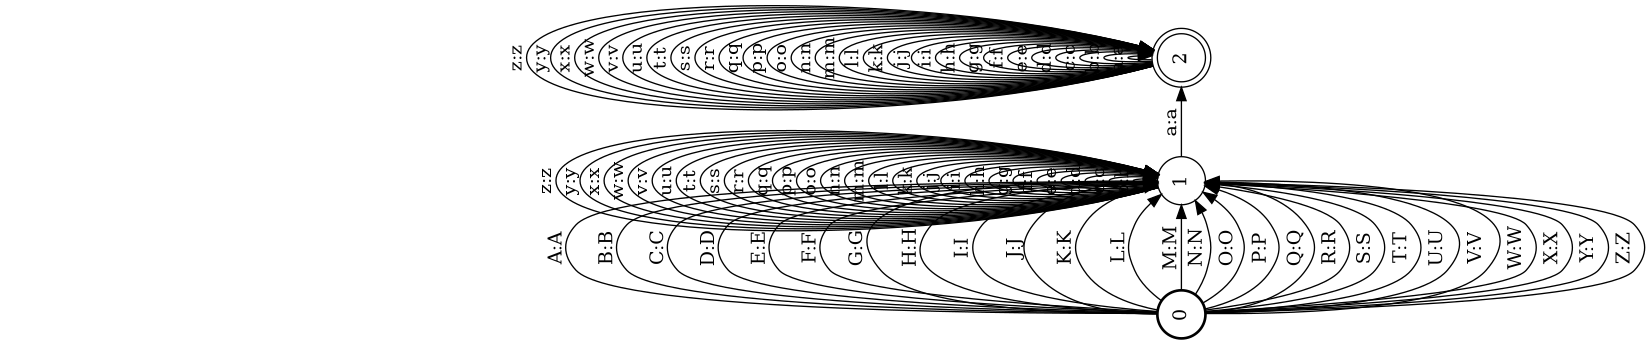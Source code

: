 digraph FST {
rankdir = LR;
size = "8.5,11";
label = "";
center = 1;
orientation = Landscape;
ranksep = "0.4";
nodesep = "0.25";
0 [label = "0", shape = circle, style = bold, fontsize = 14]
	0 -> 1 [label = "A:A", fontsize = 14];
	0 -> 1 [label = "B:B", fontsize = 14];
	0 -> 1 [label = "C:C", fontsize = 14];
	0 -> 1 [label = "D:D", fontsize = 14];
	0 -> 1 [label = "E:E", fontsize = 14];
	0 -> 1 [label = "F:F", fontsize = 14];
	0 -> 1 [label = "G:G", fontsize = 14];
	0 -> 1 [label = "H:H", fontsize = 14];
	0 -> 1 [label = "I:I", fontsize = 14];
	0 -> 1 [label = "J:J", fontsize = 14];
	0 -> 1 [label = "K:K", fontsize = 14];
	0 -> 1 [label = "L:L", fontsize = 14];
	0 -> 1 [label = "M:M", fontsize = 14];
	0 -> 1 [label = "N:N", fontsize = 14];
	0 -> 1 [label = "O:O", fontsize = 14];
	0 -> 1 [label = "P:P", fontsize = 14];
	0 -> 1 [label = "Q:Q", fontsize = 14];
	0 -> 1 [label = "R:R", fontsize = 14];
	0 -> 1 [label = "S:S", fontsize = 14];
	0 -> 1 [label = "T:T", fontsize = 14];
	0 -> 1 [label = "U:U", fontsize = 14];
	0 -> 1 [label = "V:V", fontsize = 14];
	0 -> 1 [label = "W:W", fontsize = 14];
	0 -> 1 [label = "X:X", fontsize = 14];
	0 -> 1 [label = "Y:Y", fontsize = 14];
	0 -> 1 [label = "Z:Z", fontsize = 14];
1 [label = "1", shape = circle, style = solid, fontsize = 14]
	1 -> 2 [label = "a:a", fontsize = 14];
	1 -> 1 [label = "b:b", fontsize = 14];
	1 -> 1 [label = "c:c", fontsize = 14];
	1 -> 1 [label = "d:d", fontsize = 14];
	1 -> 1 [label = "e:e", fontsize = 14];
	1 -> 1 [label = "f:f", fontsize = 14];
	1 -> 1 [label = "g:g", fontsize = 14];
	1 -> 1 [label = "h:h", fontsize = 14];
	1 -> 1 [label = "i:i", fontsize = 14];
	1 -> 1 [label = "j:j", fontsize = 14];
	1 -> 1 [label = "k:k", fontsize = 14];
	1 -> 1 [label = "l:l", fontsize = 14];
	1 -> 1 [label = "m:m", fontsize = 14];
	1 -> 1 [label = "n:n", fontsize = 14];
	1 -> 1 [label = "o:o", fontsize = 14];
	1 -> 1 [label = "p:p", fontsize = 14];
	1 -> 1 [label = "q:q", fontsize = 14];
	1 -> 1 [label = "r:r", fontsize = 14];
	1 -> 1 [label = "s:s", fontsize = 14];
	1 -> 1 [label = "t:t", fontsize = 14];
	1 -> 1 [label = "u:u", fontsize = 14];
	1 -> 1 [label = "v:v", fontsize = 14];
	1 -> 1 [label = "w:w", fontsize = 14];
	1 -> 1 [label = "x:x", fontsize = 14];
	1 -> 1 [label = "y:y", fontsize = 14];
	1 -> 1 [label = "z:z", fontsize = 14];
2 [label = "2", shape = doublecircle, style = solid, fontsize = 14]
	2 -> 2 [label = "a:a", fontsize = 14];
	2 -> 2 [label = "b:b", fontsize = 14];
	2 -> 2 [label = "c:c", fontsize = 14];
	2 -> 2 [label = "d:d", fontsize = 14];
	2 -> 2 [label = "e:e", fontsize = 14];
	2 -> 2 [label = "f:f", fontsize = 14];
	2 -> 2 [label = "g:g", fontsize = 14];
	2 -> 2 [label = "h:h", fontsize = 14];
	2 -> 2 [label = "i:i", fontsize = 14];
	2 -> 2 [label = "j:j", fontsize = 14];
	2 -> 2 [label = "k:k", fontsize = 14];
	2 -> 2 [label = "l:l", fontsize = 14];
	2 -> 2 [label = "m:m", fontsize = 14];
	2 -> 2 [label = "n:n", fontsize = 14];
	2 -> 2 [label = "o:o", fontsize = 14];
	2 -> 2 [label = "p:p", fontsize = 14];
	2 -> 2 [label = "q:q", fontsize = 14];
	2 -> 2 [label = "r:r", fontsize = 14];
	2 -> 2 [label = "s:s", fontsize = 14];
	2 -> 2 [label = "t:t", fontsize = 14];
	2 -> 2 [label = "u:u", fontsize = 14];
	2 -> 2 [label = "v:v", fontsize = 14];
	2 -> 2 [label = "w:w", fontsize = 14];
	2 -> 2 [label = "x:x", fontsize = 14];
	2 -> 2 [label = "y:y", fontsize = 14];
	2 -> 2 [label = "z:z", fontsize = 14];
}
